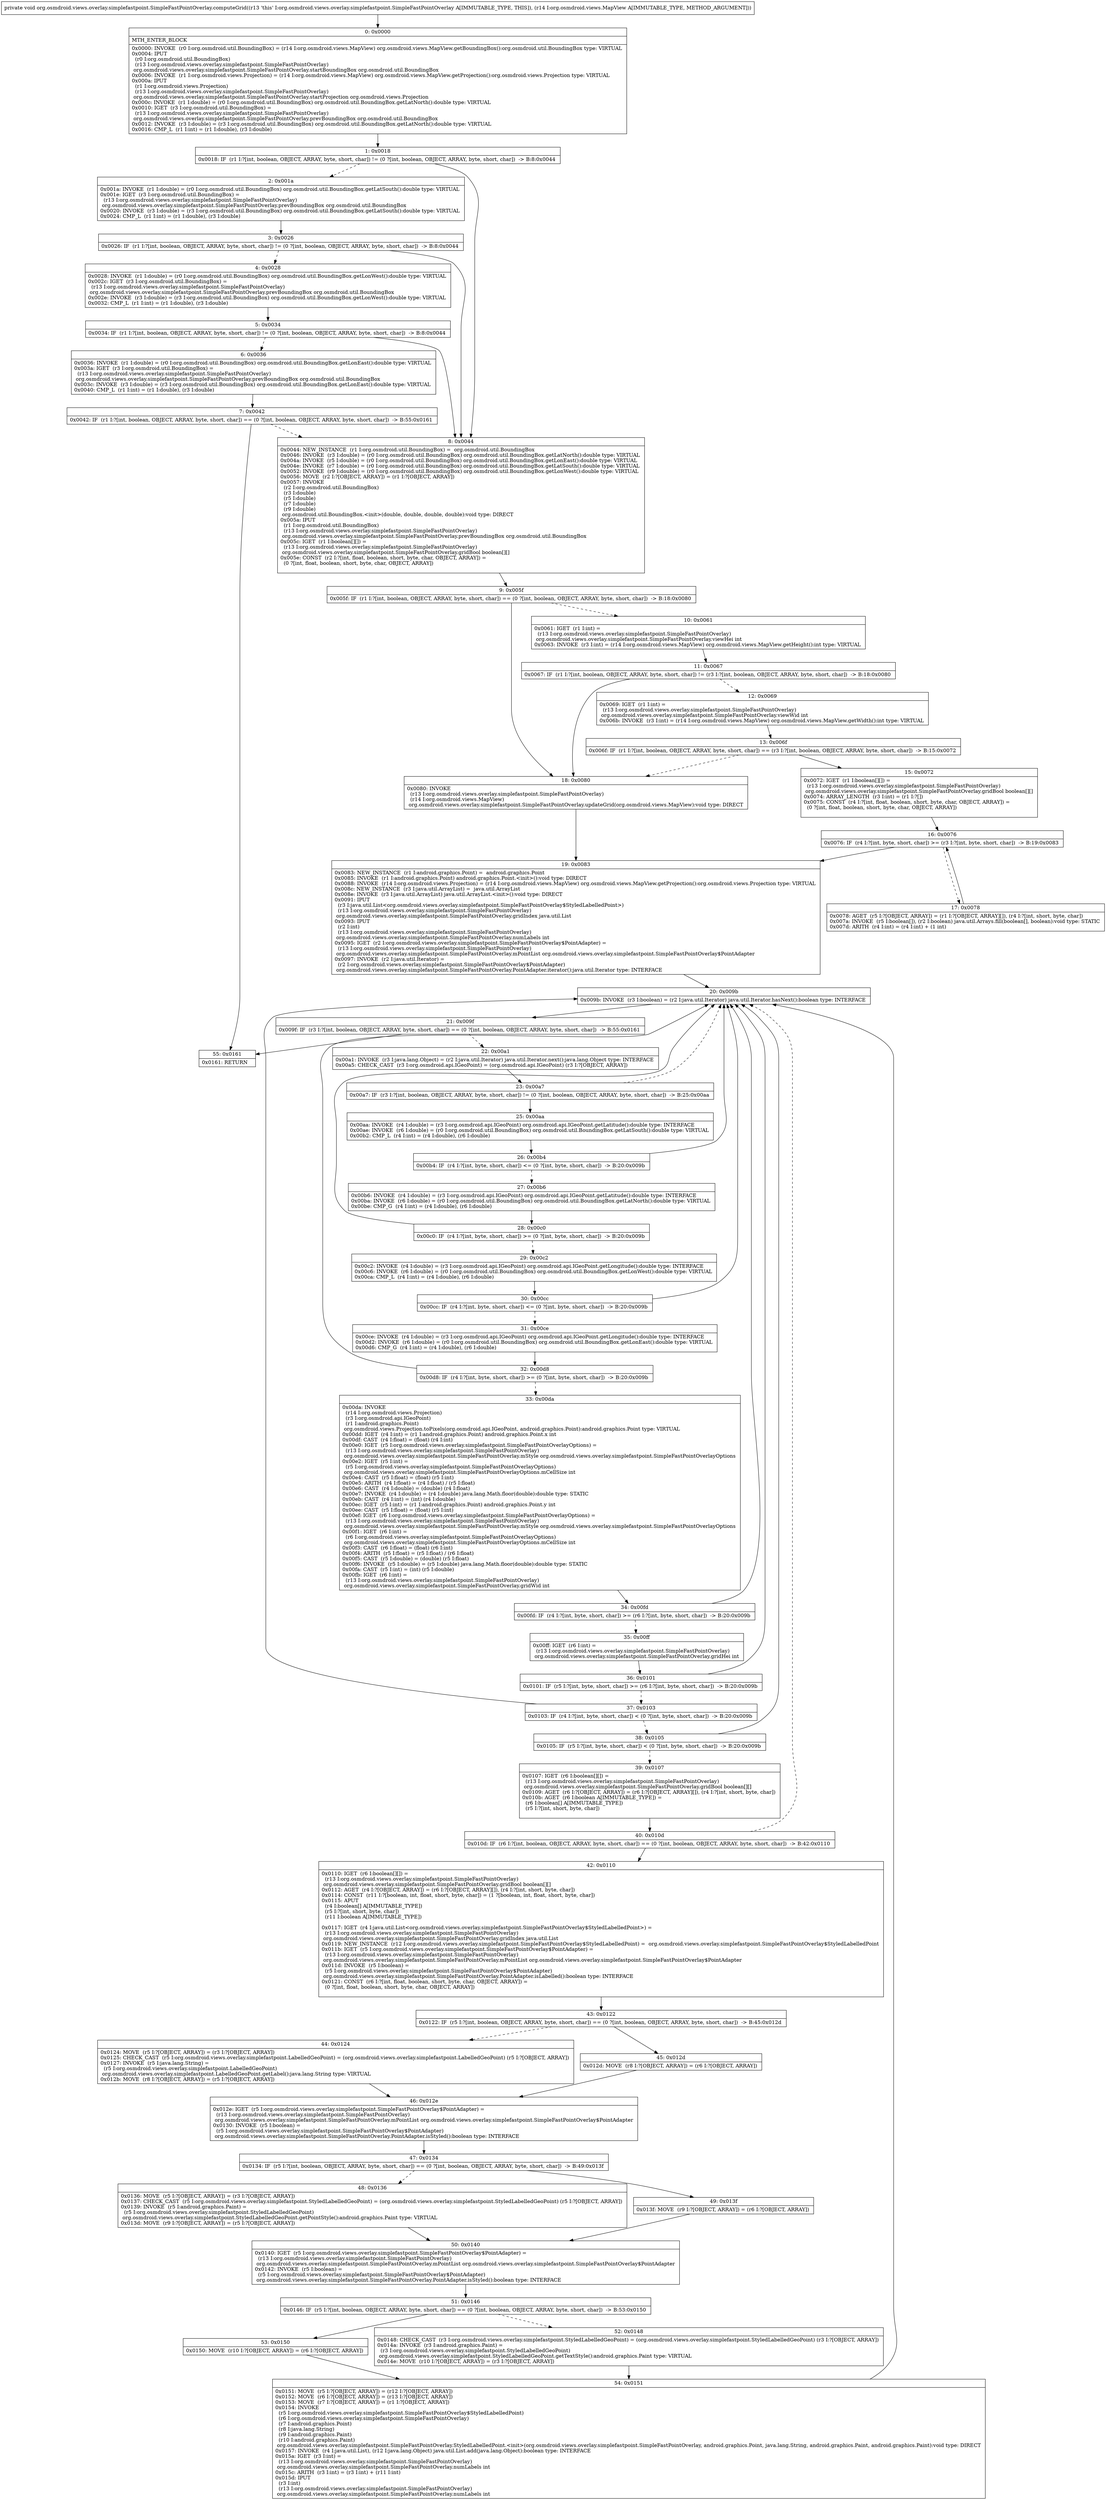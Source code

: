 digraph "CFG fororg.osmdroid.views.overlay.simplefastpoint.SimpleFastPointOverlay.computeGrid(Lorg\/osmdroid\/views\/MapView;)V" {
Node_0 [shape=record,label="{0\:\ 0x0000|MTH_ENTER_BLOCK\l|0x0000: INVOKE  (r0 I:org.osmdroid.util.BoundingBox) = (r14 I:org.osmdroid.views.MapView) org.osmdroid.views.MapView.getBoundingBox():org.osmdroid.util.BoundingBox type: VIRTUAL \l0x0004: IPUT  \l  (r0 I:org.osmdroid.util.BoundingBox)\l  (r13 I:org.osmdroid.views.overlay.simplefastpoint.SimpleFastPointOverlay)\l org.osmdroid.views.overlay.simplefastpoint.SimpleFastPointOverlay.startBoundingBox org.osmdroid.util.BoundingBox \l0x0006: INVOKE  (r1 I:org.osmdroid.views.Projection) = (r14 I:org.osmdroid.views.MapView) org.osmdroid.views.MapView.getProjection():org.osmdroid.views.Projection type: VIRTUAL \l0x000a: IPUT  \l  (r1 I:org.osmdroid.views.Projection)\l  (r13 I:org.osmdroid.views.overlay.simplefastpoint.SimpleFastPointOverlay)\l org.osmdroid.views.overlay.simplefastpoint.SimpleFastPointOverlay.startProjection org.osmdroid.views.Projection \l0x000c: INVOKE  (r1 I:double) = (r0 I:org.osmdroid.util.BoundingBox) org.osmdroid.util.BoundingBox.getLatNorth():double type: VIRTUAL \l0x0010: IGET  (r3 I:org.osmdroid.util.BoundingBox) = \l  (r13 I:org.osmdroid.views.overlay.simplefastpoint.SimpleFastPointOverlay)\l org.osmdroid.views.overlay.simplefastpoint.SimpleFastPointOverlay.prevBoundingBox org.osmdroid.util.BoundingBox \l0x0012: INVOKE  (r3 I:double) = (r3 I:org.osmdroid.util.BoundingBox) org.osmdroid.util.BoundingBox.getLatNorth():double type: VIRTUAL \l0x0016: CMP_L  (r1 I:int) = (r1 I:double), (r3 I:double) \l}"];
Node_1 [shape=record,label="{1\:\ 0x0018|0x0018: IF  (r1 I:?[int, boolean, OBJECT, ARRAY, byte, short, char]) != (0 ?[int, boolean, OBJECT, ARRAY, byte, short, char])  \-\> B:8:0x0044 \l}"];
Node_2 [shape=record,label="{2\:\ 0x001a|0x001a: INVOKE  (r1 I:double) = (r0 I:org.osmdroid.util.BoundingBox) org.osmdroid.util.BoundingBox.getLatSouth():double type: VIRTUAL \l0x001e: IGET  (r3 I:org.osmdroid.util.BoundingBox) = \l  (r13 I:org.osmdroid.views.overlay.simplefastpoint.SimpleFastPointOverlay)\l org.osmdroid.views.overlay.simplefastpoint.SimpleFastPointOverlay.prevBoundingBox org.osmdroid.util.BoundingBox \l0x0020: INVOKE  (r3 I:double) = (r3 I:org.osmdroid.util.BoundingBox) org.osmdroid.util.BoundingBox.getLatSouth():double type: VIRTUAL \l0x0024: CMP_L  (r1 I:int) = (r1 I:double), (r3 I:double) \l}"];
Node_3 [shape=record,label="{3\:\ 0x0026|0x0026: IF  (r1 I:?[int, boolean, OBJECT, ARRAY, byte, short, char]) != (0 ?[int, boolean, OBJECT, ARRAY, byte, short, char])  \-\> B:8:0x0044 \l}"];
Node_4 [shape=record,label="{4\:\ 0x0028|0x0028: INVOKE  (r1 I:double) = (r0 I:org.osmdroid.util.BoundingBox) org.osmdroid.util.BoundingBox.getLonWest():double type: VIRTUAL \l0x002c: IGET  (r3 I:org.osmdroid.util.BoundingBox) = \l  (r13 I:org.osmdroid.views.overlay.simplefastpoint.SimpleFastPointOverlay)\l org.osmdroid.views.overlay.simplefastpoint.SimpleFastPointOverlay.prevBoundingBox org.osmdroid.util.BoundingBox \l0x002e: INVOKE  (r3 I:double) = (r3 I:org.osmdroid.util.BoundingBox) org.osmdroid.util.BoundingBox.getLonWest():double type: VIRTUAL \l0x0032: CMP_L  (r1 I:int) = (r1 I:double), (r3 I:double) \l}"];
Node_5 [shape=record,label="{5\:\ 0x0034|0x0034: IF  (r1 I:?[int, boolean, OBJECT, ARRAY, byte, short, char]) != (0 ?[int, boolean, OBJECT, ARRAY, byte, short, char])  \-\> B:8:0x0044 \l}"];
Node_6 [shape=record,label="{6\:\ 0x0036|0x0036: INVOKE  (r1 I:double) = (r0 I:org.osmdroid.util.BoundingBox) org.osmdroid.util.BoundingBox.getLonEast():double type: VIRTUAL \l0x003a: IGET  (r3 I:org.osmdroid.util.BoundingBox) = \l  (r13 I:org.osmdroid.views.overlay.simplefastpoint.SimpleFastPointOverlay)\l org.osmdroid.views.overlay.simplefastpoint.SimpleFastPointOverlay.prevBoundingBox org.osmdroid.util.BoundingBox \l0x003c: INVOKE  (r3 I:double) = (r3 I:org.osmdroid.util.BoundingBox) org.osmdroid.util.BoundingBox.getLonEast():double type: VIRTUAL \l0x0040: CMP_L  (r1 I:int) = (r1 I:double), (r3 I:double) \l}"];
Node_7 [shape=record,label="{7\:\ 0x0042|0x0042: IF  (r1 I:?[int, boolean, OBJECT, ARRAY, byte, short, char]) == (0 ?[int, boolean, OBJECT, ARRAY, byte, short, char])  \-\> B:55:0x0161 \l}"];
Node_8 [shape=record,label="{8\:\ 0x0044|0x0044: NEW_INSTANCE  (r1 I:org.osmdroid.util.BoundingBox) =  org.osmdroid.util.BoundingBox \l0x0046: INVOKE  (r3 I:double) = (r0 I:org.osmdroid.util.BoundingBox) org.osmdroid.util.BoundingBox.getLatNorth():double type: VIRTUAL \l0x004a: INVOKE  (r5 I:double) = (r0 I:org.osmdroid.util.BoundingBox) org.osmdroid.util.BoundingBox.getLonEast():double type: VIRTUAL \l0x004e: INVOKE  (r7 I:double) = (r0 I:org.osmdroid.util.BoundingBox) org.osmdroid.util.BoundingBox.getLatSouth():double type: VIRTUAL \l0x0052: INVOKE  (r9 I:double) = (r0 I:org.osmdroid.util.BoundingBox) org.osmdroid.util.BoundingBox.getLonWest():double type: VIRTUAL \l0x0056: MOVE  (r2 I:?[OBJECT, ARRAY]) = (r1 I:?[OBJECT, ARRAY]) \l0x0057: INVOKE  \l  (r2 I:org.osmdroid.util.BoundingBox)\l  (r3 I:double)\l  (r5 I:double)\l  (r7 I:double)\l  (r9 I:double)\l org.osmdroid.util.BoundingBox.\<init\>(double, double, double, double):void type: DIRECT \l0x005a: IPUT  \l  (r1 I:org.osmdroid.util.BoundingBox)\l  (r13 I:org.osmdroid.views.overlay.simplefastpoint.SimpleFastPointOverlay)\l org.osmdroid.views.overlay.simplefastpoint.SimpleFastPointOverlay.prevBoundingBox org.osmdroid.util.BoundingBox \l0x005c: IGET  (r1 I:boolean[][]) = \l  (r13 I:org.osmdroid.views.overlay.simplefastpoint.SimpleFastPointOverlay)\l org.osmdroid.views.overlay.simplefastpoint.SimpleFastPointOverlay.gridBool boolean[][] \l0x005e: CONST  (r2 I:?[int, float, boolean, short, byte, char, OBJECT, ARRAY]) = \l  (0 ?[int, float, boolean, short, byte, char, OBJECT, ARRAY])\l \l}"];
Node_9 [shape=record,label="{9\:\ 0x005f|0x005f: IF  (r1 I:?[int, boolean, OBJECT, ARRAY, byte, short, char]) == (0 ?[int, boolean, OBJECT, ARRAY, byte, short, char])  \-\> B:18:0x0080 \l}"];
Node_10 [shape=record,label="{10\:\ 0x0061|0x0061: IGET  (r1 I:int) = \l  (r13 I:org.osmdroid.views.overlay.simplefastpoint.SimpleFastPointOverlay)\l org.osmdroid.views.overlay.simplefastpoint.SimpleFastPointOverlay.viewHei int \l0x0063: INVOKE  (r3 I:int) = (r14 I:org.osmdroid.views.MapView) org.osmdroid.views.MapView.getHeight():int type: VIRTUAL \l}"];
Node_11 [shape=record,label="{11\:\ 0x0067|0x0067: IF  (r1 I:?[int, boolean, OBJECT, ARRAY, byte, short, char]) != (r3 I:?[int, boolean, OBJECT, ARRAY, byte, short, char])  \-\> B:18:0x0080 \l}"];
Node_12 [shape=record,label="{12\:\ 0x0069|0x0069: IGET  (r1 I:int) = \l  (r13 I:org.osmdroid.views.overlay.simplefastpoint.SimpleFastPointOverlay)\l org.osmdroid.views.overlay.simplefastpoint.SimpleFastPointOverlay.viewWid int \l0x006b: INVOKE  (r3 I:int) = (r14 I:org.osmdroid.views.MapView) org.osmdroid.views.MapView.getWidth():int type: VIRTUAL \l}"];
Node_13 [shape=record,label="{13\:\ 0x006f|0x006f: IF  (r1 I:?[int, boolean, OBJECT, ARRAY, byte, short, char]) == (r3 I:?[int, boolean, OBJECT, ARRAY, byte, short, char])  \-\> B:15:0x0072 \l}"];
Node_15 [shape=record,label="{15\:\ 0x0072|0x0072: IGET  (r1 I:boolean[][]) = \l  (r13 I:org.osmdroid.views.overlay.simplefastpoint.SimpleFastPointOverlay)\l org.osmdroid.views.overlay.simplefastpoint.SimpleFastPointOverlay.gridBool boolean[][] \l0x0074: ARRAY_LENGTH  (r3 I:int) = (r1 I:?[]) \l0x0075: CONST  (r4 I:?[int, float, boolean, short, byte, char, OBJECT, ARRAY]) = \l  (0 ?[int, float, boolean, short, byte, char, OBJECT, ARRAY])\l \l}"];
Node_16 [shape=record,label="{16\:\ 0x0076|0x0076: IF  (r4 I:?[int, byte, short, char]) \>= (r3 I:?[int, byte, short, char])  \-\> B:19:0x0083 \l}"];
Node_17 [shape=record,label="{17\:\ 0x0078|0x0078: AGET  (r5 I:?[OBJECT, ARRAY]) = (r1 I:?[OBJECT, ARRAY][]), (r4 I:?[int, short, byte, char]) \l0x007a: INVOKE  (r5 I:boolean[]), (r2 I:boolean) java.util.Arrays.fill(boolean[], boolean):void type: STATIC \l0x007d: ARITH  (r4 I:int) = (r4 I:int) + (1 int) \l}"];
Node_18 [shape=record,label="{18\:\ 0x0080|0x0080: INVOKE  \l  (r13 I:org.osmdroid.views.overlay.simplefastpoint.SimpleFastPointOverlay)\l  (r14 I:org.osmdroid.views.MapView)\l org.osmdroid.views.overlay.simplefastpoint.SimpleFastPointOverlay.updateGrid(org.osmdroid.views.MapView):void type: DIRECT \l}"];
Node_19 [shape=record,label="{19\:\ 0x0083|0x0083: NEW_INSTANCE  (r1 I:android.graphics.Point) =  android.graphics.Point \l0x0085: INVOKE  (r1 I:android.graphics.Point) android.graphics.Point.\<init\>():void type: DIRECT \l0x0088: INVOKE  (r14 I:org.osmdroid.views.Projection) = (r14 I:org.osmdroid.views.MapView) org.osmdroid.views.MapView.getProjection():org.osmdroid.views.Projection type: VIRTUAL \l0x008c: NEW_INSTANCE  (r3 I:java.util.ArrayList) =  java.util.ArrayList \l0x008e: INVOKE  (r3 I:java.util.ArrayList) java.util.ArrayList.\<init\>():void type: DIRECT \l0x0091: IPUT  \l  (r3 I:java.util.List\<org.osmdroid.views.overlay.simplefastpoint.SimpleFastPointOverlay$StyledLabelledPoint\>)\l  (r13 I:org.osmdroid.views.overlay.simplefastpoint.SimpleFastPointOverlay)\l org.osmdroid.views.overlay.simplefastpoint.SimpleFastPointOverlay.gridIndex java.util.List \l0x0093: IPUT  \l  (r2 I:int)\l  (r13 I:org.osmdroid.views.overlay.simplefastpoint.SimpleFastPointOverlay)\l org.osmdroid.views.overlay.simplefastpoint.SimpleFastPointOverlay.numLabels int \l0x0095: IGET  (r2 I:org.osmdroid.views.overlay.simplefastpoint.SimpleFastPointOverlay$PointAdapter) = \l  (r13 I:org.osmdroid.views.overlay.simplefastpoint.SimpleFastPointOverlay)\l org.osmdroid.views.overlay.simplefastpoint.SimpleFastPointOverlay.mPointList org.osmdroid.views.overlay.simplefastpoint.SimpleFastPointOverlay$PointAdapter \l0x0097: INVOKE  (r2 I:java.util.Iterator) = \l  (r2 I:org.osmdroid.views.overlay.simplefastpoint.SimpleFastPointOverlay$PointAdapter)\l org.osmdroid.views.overlay.simplefastpoint.SimpleFastPointOverlay.PointAdapter.iterator():java.util.Iterator type: INTERFACE \l}"];
Node_20 [shape=record,label="{20\:\ 0x009b|0x009b: INVOKE  (r3 I:boolean) = (r2 I:java.util.Iterator) java.util.Iterator.hasNext():boolean type: INTERFACE \l}"];
Node_21 [shape=record,label="{21\:\ 0x009f|0x009f: IF  (r3 I:?[int, boolean, OBJECT, ARRAY, byte, short, char]) == (0 ?[int, boolean, OBJECT, ARRAY, byte, short, char])  \-\> B:55:0x0161 \l}"];
Node_22 [shape=record,label="{22\:\ 0x00a1|0x00a1: INVOKE  (r3 I:java.lang.Object) = (r2 I:java.util.Iterator) java.util.Iterator.next():java.lang.Object type: INTERFACE \l0x00a5: CHECK_CAST  (r3 I:org.osmdroid.api.IGeoPoint) = (org.osmdroid.api.IGeoPoint) (r3 I:?[OBJECT, ARRAY]) \l}"];
Node_23 [shape=record,label="{23\:\ 0x00a7|0x00a7: IF  (r3 I:?[int, boolean, OBJECT, ARRAY, byte, short, char]) != (0 ?[int, boolean, OBJECT, ARRAY, byte, short, char])  \-\> B:25:0x00aa \l}"];
Node_25 [shape=record,label="{25\:\ 0x00aa|0x00aa: INVOKE  (r4 I:double) = (r3 I:org.osmdroid.api.IGeoPoint) org.osmdroid.api.IGeoPoint.getLatitude():double type: INTERFACE \l0x00ae: INVOKE  (r6 I:double) = (r0 I:org.osmdroid.util.BoundingBox) org.osmdroid.util.BoundingBox.getLatSouth():double type: VIRTUAL \l0x00b2: CMP_L  (r4 I:int) = (r4 I:double), (r6 I:double) \l}"];
Node_26 [shape=record,label="{26\:\ 0x00b4|0x00b4: IF  (r4 I:?[int, byte, short, char]) \<= (0 ?[int, byte, short, char])  \-\> B:20:0x009b \l}"];
Node_27 [shape=record,label="{27\:\ 0x00b6|0x00b6: INVOKE  (r4 I:double) = (r3 I:org.osmdroid.api.IGeoPoint) org.osmdroid.api.IGeoPoint.getLatitude():double type: INTERFACE \l0x00ba: INVOKE  (r6 I:double) = (r0 I:org.osmdroid.util.BoundingBox) org.osmdroid.util.BoundingBox.getLatNorth():double type: VIRTUAL \l0x00be: CMP_G  (r4 I:int) = (r4 I:double), (r6 I:double) \l}"];
Node_28 [shape=record,label="{28\:\ 0x00c0|0x00c0: IF  (r4 I:?[int, byte, short, char]) \>= (0 ?[int, byte, short, char])  \-\> B:20:0x009b \l}"];
Node_29 [shape=record,label="{29\:\ 0x00c2|0x00c2: INVOKE  (r4 I:double) = (r3 I:org.osmdroid.api.IGeoPoint) org.osmdroid.api.IGeoPoint.getLongitude():double type: INTERFACE \l0x00c6: INVOKE  (r6 I:double) = (r0 I:org.osmdroid.util.BoundingBox) org.osmdroid.util.BoundingBox.getLonWest():double type: VIRTUAL \l0x00ca: CMP_L  (r4 I:int) = (r4 I:double), (r6 I:double) \l}"];
Node_30 [shape=record,label="{30\:\ 0x00cc|0x00cc: IF  (r4 I:?[int, byte, short, char]) \<= (0 ?[int, byte, short, char])  \-\> B:20:0x009b \l}"];
Node_31 [shape=record,label="{31\:\ 0x00ce|0x00ce: INVOKE  (r4 I:double) = (r3 I:org.osmdroid.api.IGeoPoint) org.osmdroid.api.IGeoPoint.getLongitude():double type: INTERFACE \l0x00d2: INVOKE  (r6 I:double) = (r0 I:org.osmdroid.util.BoundingBox) org.osmdroid.util.BoundingBox.getLonEast():double type: VIRTUAL \l0x00d6: CMP_G  (r4 I:int) = (r4 I:double), (r6 I:double) \l}"];
Node_32 [shape=record,label="{32\:\ 0x00d8|0x00d8: IF  (r4 I:?[int, byte, short, char]) \>= (0 ?[int, byte, short, char])  \-\> B:20:0x009b \l}"];
Node_33 [shape=record,label="{33\:\ 0x00da|0x00da: INVOKE  \l  (r14 I:org.osmdroid.views.Projection)\l  (r3 I:org.osmdroid.api.IGeoPoint)\l  (r1 I:android.graphics.Point)\l org.osmdroid.views.Projection.toPixels(org.osmdroid.api.IGeoPoint, android.graphics.Point):android.graphics.Point type: VIRTUAL \l0x00dd: IGET  (r4 I:int) = (r1 I:android.graphics.Point) android.graphics.Point.x int \l0x00df: CAST  (r4 I:float) = (float) (r4 I:int) \l0x00e0: IGET  (r5 I:org.osmdroid.views.overlay.simplefastpoint.SimpleFastPointOverlayOptions) = \l  (r13 I:org.osmdroid.views.overlay.simplefastpoint.SimpleFastPointOverlay)\l org.osmdroid.views.overlay.simplefastpoint.SimpleFastPointOverlay.mStyle org.osmdroid.views.overlay.simplefastpoint.SimpleFastPointOverlayOptions \l0x00e2: IGET  (r5 I:int) = \l  (r5 I:org.osmdroid.views.overlay.simplefastpoint.SimpleFastPointOverlayOptions)\l org.osmdroid.views.overlay.simplefastpoint.SimpleFastPointOverlayOptions.mCellSize int \l0x00e4: CAST  (r5 I:float) = (float) (r5 I:int) \l0x00e5: ARITH  (r4 I:float) = (r4 I:float) \/ (r5 I:float) \l0x00e6: CAST  (r4 I:double) = (double) (r4 I:float) \l0x00e7: INVOKE  (r4 I:double) = (r4 I:double) java.lang.Math.floor(double):double type: STATIC \l0x00eb: CAST  (r4 I:int) = (int) (r4 I:double) \l0x00ec: IGET  (r5 I:int) = (r1 I:android.graphics.Point) android.graphics.Point.y int \l0x00ee: CAST  (r5 I:float) = (float) (r5 I:int) \l0x00ef: IGET  (r6 I:org.osmdroid.views.overlay.simplefastpoint.SimpleFastPointOverlayOptions) = \l  (r13 I:org.osmdroid.views.overlay.simplefastpoint.SimpleFastPointOverlay)\l org.osmdroid.views.overlay.simplefastpoint.SimpleFastPointOverlay.mStyle org.osmdroid.views.overlay.simplefastpoint.SimpleFastPointOverlayOptions \l0x00f1: IGET  (r6 I:int) = \l  (r6 I:org.osmdroid.views.overlay.simplefastpoint.SimpleFastPointOverlayOptions)\l org.osmdroid.views.overlay.simplefastpoint.SimpleFastPointOverlayOptions.mCellSize int \l0x00f3: CAST  (r6 I:float) = (float) (r6 I:int) \l0x00f4: ARITH  (r5 I:float) = (r5 I:float) \/ (r6 I:float) \l0x00f5: CAST  (r5 I:double) = (double) (r5 I:float) \l0x00f6: INVOKE  (r5 I:double) = (r5 I:double) java.lang.Math.floor(double):double type: STATIC \l0x00fa: CAST  (r5 I:int) = (int) (r5 I:double) \l0x00fb: IGET  (r6 I:int) = \l  (r13 I:org.osmdroid.views.overlay.simplefastpoint.SimpleFastPointOverlay)\l org.osmdroid.views.overlay.simplefastpoint.SimpleFastPointOverlay.gridWid int \l}"];
Node_34 [shape=record,label="{34\:\ 0x00fd|0x00fd: IF  (r4 I:?[int, byte, short, char]) \>= (r6 I:?[int, byte, short, char])  \-\> B:20:0x009b \l}"];
Node_35 [shape=record,label="{35\:\ 0x00ff|0x00ff: IGET  (r6 I:int) = \l  (r13 I:org.osmdroid.views.overlay.simplefastpoint.SimpleFastPointOverlay)\l org.osmdroid.views.overlay.simplefastpoint.SimpleFastPointOverlay.gridHei int \l}"];
Node_36 [shape=record,label="{36\:\ 0x0101|0x0101: IF  (r5 I:?[int, byte, short, char]) \>= (r6 I:?[int, byte, short, char])  \-\> B:20:0x009b \l}"];
Node_37 [shape=record,label="{37\:\ 0x0103|0x0103: IF  (r4 I:?[int, byte, short, char]) \< (0 ?[int, byte, short, char])  \-\> B:20:0x009b \l}"];
Node_38 [shape=record,label="{38\:\ 0x0105|0x0105: IF  (r5 I:?[int, byte, short, char]) \< (0 ?[int, byte, short, char])  \-\> B:20:0x009b \l}"];
Node_39 [shape=record,label="{39\:\ 0x0107|0x0107: IGET  (r6 I:boolean[][]) = \l  (r13 I:org.osmdroid.views.overlay.simplefastpoint.SimpleFastPointOverlay)\l org.osmdroid.views.overlay.simplefastpoint.SimpleFastPointOverlay.gridBool boolean[][] \l0x0109: AGET  (r6 I:?[OBJECT, ARRAY]) = (r6 I:?[OBJECT, ARRAY][]), (r4 I:?[int, short, byte, char]) \l0x010b: AGET  (r6 I:boolean A[IMMUTABLE_TYPE]) = \l  (r6 I:boolean[] A[IMMUTABLE_TYPE])\l  (r5 I:?[int, short, byte, char])\l \l}"];
Node_40 [shape=record,label="{40\:\ 0x010d|0x010d: IF  (r6 I:?[int, boolean, OBJECT, ARRAY, byte, short, char]) == (0 ?[int, boolean, OBJECT, ARRAY, byte, short, char])  \-\> B:42:0x0110 \l}"];
Node_42 [shape=record,label="{42\:\ 0x0110|0x0110: IGET  (r6 I:boolean[][]) = \l  (r13 I:org.osmdroid.views.overlay.simplefastpoint.SimpleFastPointOverlay)\l org.osmdroid.views.overlay.simplefastpoint.SimpleFastPointOverlay.gridBool boolean[][] \l0x0112: AGET  (r4 I:?[OBJECT, ARRAY]) = (r6 I:?[OBJECT, ARRAY][]), (r4 I:?[int, short, byte, char]) \l0x0114: CONST  (r11 I:?[boolean, int, float, short, byte, char]) = (1 ?[boolean, int, float, short, byte, char]) \l0x0115: APUT  \l  (r4 I:boolean[] A[IMMUTABLE_TYPE])\l  (r5 I:?[int, short, byte, char])\l  (r11 I:boolean A[IMMUTABLE_TYPE])\l \l0x0117: IGET  (r4 I:java.util.List\<org.osmdroid.views.overlay.simplefastpoint.SimpleFastPointOverlay$StyledLabelledPoint\>) = \l  (r13 I:org.osmdroid.views.overlay.simplefastpoint.SimpleFastPointOverlay)\l org.osmdroid.views.overlay.simplefastpoint.SimpleFastPointOverlay.gridIndex java.util.List \l0x0119: NEW_INSTANCE  (r12 I:org.osmdroid.views.overlay.simplefastpoint.SimpleFastPointOverlay$StyledLabelledPoint) =  org.osmdroid.views.overlay.simplefastpoint.SimpleFastPointOverlay$StyledLabelledPoint \l0x011b: IGET  (r5 I:org.osmdroid.views.overlay.simplefastpoint.SimpleFastPointOverlay$PointAdapter) = \l  (r13 I:org.osmdroid.views.overlay.simplefastpoint.SimpleFastPointOverlay)\l org.osmdroid.views.overlay.simplefastpoint.SimpleFastPointOverlay.mPointList org.osmdroid.views.overlay.simplefastpoint.SimpleFastPointOverlay$PointAdapter \l0x011d: INVOKE  (r5 I:boolean) = \l  (r5 I:org.osmdroid.views.overlay.simplefastpoint.SimpleFastPointOverlay$PointAdapter)\l org.osmdroid.views.overlay.simplefastpoint.SimpleFastPointOverlay.PointAdapter.isLabelled():boolean type: INTERFACE \l0x0121: CONST  (r6 I:?[int, float, boolean, short, byte, char, OBJECT, ARRAY]) = \l  (0 ?[int, float, boolean, short, byte, char, OBJECT, ARRAY])\l \l}"];
Node_43 [shape=record,label="{43\:\ 0x0122|0x0122: IF  (r5 I:?[int, boolean, OBJECT, ARRAY, byte, short, char]) == (0 ?[int, boolean, OBJECT, ARRAY, byte, short, char])  \-\> B:45:0x012d \l}"];
Node_44 [shape=record,label="{44\:\ 0x0124|0x0124: MOVE  (r5 I:?[OBJECT, ARRAY]) = (r3 I:?[OBJECT, ARRAY]) \l0x0125: CHECK_CAST  (r5 I:org.osmdroid.views.overlay.simplefastpoint.LabelledGeoPoint) = (org.osmdroid.views.overlay.simplefastpoint.LabelledGeoPoint) (r5 I:?[OBJECT, ARRAY]) \l0x0127: INVOKE  (r5 I:java.lang.String) = \l  (r5 I:org.osmdroid.views.overlay.simplefastpoint.LabelledGeoPoint)\l org.osmdroid.views.overlay.simplefastpoint.LabelledGeoPoint.getLabel():java.lang.String type: VIRTUAL \l0x012b: MOVE  (r8 I:?[OBJECT, ARRAY]) = (r5 I:?[OBJECT, ARRAY]) \l}"];
Node_45 [shape=record,label="{45\:\ 0x012d|0x012d: MOVE  (r8 I:?[OBJECT, ARRAY]) = (r6 I:?[OBJECT, ARRAY]) \l}"];
Node_46 [shape=record,label="{46\:\ 0x012e|0x012e: IGET  (r5 I:org.osmdroid.views.overlay.simplefastpoint.SimpleFastPointOverlay$PointAdapter) = \l  (r13 I:org.osmdroid.views.overlay.simplefastpoint.SimpleFastPointOverlay)\l org.osmdroid.views.overlay.simplefastpoint.SimpleFastPointOverlay.mPointList org.osmdroid.views.overlay.simplefastpoint.SimpleFastPointOverlay$PointAdapter \l0x0130: INVOKE  (r5 I:boolean) = \l  (r5 I:org.osmdroid.views.overlay.simplefastpoint.SimpleFastPointOverlay$PointAdapter)\l org.osmdroid.views.overlay.simplefastpoint.SimpleFastPointOverlay.PointAdapter.isStyled():boolean type: INTERFACE \l}"];
Node_47 [shape=record,label="{47\:\ 0x0134|0x0134: IF  (r5 I:?[int, boolean, OBJECT, ARRAY, byte, short, char]) == (0 ?[int, boolean, OBJECT, ARRAY, byte, short, char])  \-\> B:49:0x013f \l}"];
Node_48 [shape=record,label="{48\:\ 0x0136|0x0136: MOVE  (r5 I:?[OBJECT, ARRAY]) = (r3 I:?[OBJECT, ARRAY]) \l0x0137: CHECK_CAST  (r5 I:org.osmdroid.views.overlay.simplefastpoint.StyledLabelledGeoPoint) = (org.osmdroid.views.overlay.simplefastpoint.StyledLabelledGeoPoint) (r5 I:?[OBJECT, ARRAY]) \l0x0139: INVOKE  (r5 I:android.graphics.Paint) = \l  (r5 I:org.osmdroid.views.overlay.simplefastpoint.StyledLabelledGeoPoint)\l org.osmdroid.views.overlay.simplefastpoint.StyledLabelledGeoPoint.getPointStyle():android.graphics.Paint type: VIRTUAL \l0x013d: MOVE  (r9 I:?[OBJECT, ARRAY]) = (r5 I:?[OBJECT, ARRAY]) \l}"];
Node_49 [shape=record,label="{49\:\ 0x013f|0x013f: MOVE  (r9 I:?[OBJECT, ARRAY]) = (r6 I:?[OBJECT, ARRAY]) \l}"];
Node_50 [shape=record,label="{50\:\ 0x0140|0x0140: IGET  (r5 I:org.osmdroid.views.overlay.simplefastpoint.SimpleFastPointOverlay$PointAdapter) = \l  (r13 I:org.osmdroid.views.overlay.simplefastpoint.SimpleFastPointOverlay)\l org.osmdroid.views.overlay.simplefastpoint.SimpleFastPointOverlay.mPointList org.osmdroid.views.overlay.simplefastpoint.SimpleFastPointOverlay$PointAdapter \l0x0142: INVOKE  (r5 I:boolean) = \l  (r5 I:org.osmdroid.views.overlay.simplefastpoint.SimpleFastPointOverlay$PointAdapter)\l org.osmdroid.views.overlay.simplefastpoint.SimpleFastPointOverlay.PointAdapter.isStyled():boolean type: INTERFACE \l}"];
Node_51 [shape=record,label="{51\:\ 0x0146|0x0146: IF  (r5 I:?[int, boolean, OBJECT, ARRAY, byte, short, char]) == (0 ?[int, boolean, OBJECT, ARRAY, byte, short, char])  \-\> B:53:0x0150 \l}"];
Node_52 [shape=record,label="{52\:\ 0x0148|0x0148: CHECK_CAST  (r3 I:org.osmdroid.views.overlay.simplefastpoint.StyledLabelledGeoPoint) = (org.osmdroid.views.overlay.simplefastpoint.StyledLabelledGeoPoint) (r3 I:?[OBJECT, ARRAY]) \l0x014a: INVOKE  (r3 I:android.graphics.Paint) = \l  (r3 I:org.osmdroid.views.overlay.simplefastpoint.StyledLabelledGeoPoint)\l org.osmdroid.views.overlay.simplefastpoint.StyledLabelledGeoPoint.getTextStyle():android.graphics.Paint type: VIRTUAL \l0x014e: MOVE  (r10 I:?[OBJECT, ARRAY]) = (r3 I:?[OBJECT, ARRAY]) \l}"];
Node_53 [shape=record,label="{53\:\ 0x0150|0x0150: MOVE  (r10 I:?[OBJECT, ARRAY]) = (r6 I:?[OBJECT, ARRAY]) \l}"];
Node_54 [shape=record,label="{54\:\ 0x0151|0x0151: MOVE  (r5 I:?[OBJECT, ARRAY]) = (r12 I:?[OBJECT, ARRAY]) \l0x0152: MOVE  (r6 I:?[OBJECT, ARRAY]) = (r13 I:?[OBJECT, ARRAY]) \l0x0153: MOVE  (r7 I:?[OBJECT, ARRAY]) = (r1 I:?[OBJECT, ARRAY]) \l0x0154: INVOKE  \l  (r5 I:org.osmdroid.views.overlay.simplefastpoint.SimpleFastPointOverlay$StyledLabelledPoint)\l  (r6 I:org.osmdroid.views.overlay.simplefastpoint.SimpleFastPointOverlay)\l  (r7 I:android.graphics.Point)\l  (r8 I:java.lang.String)\l  (r9 I:android.graphics.Paint)\l  (r10 I:android.graphics.Paint)\l org.osmdroid.views.overlay.simplefastpoint.SimpleFastPointOverlay.StyledLabelledPoint.\<init\>(org.osmdroid.views.overlay.simplefastpoint.SimpleFastPointOverlay, android.graphics.Point, java.lang.String, android.graphics.Paint, android.graphics.Paint):void type: DIRECT \l0x0157: INVOKE  (r4 I:java.util.List), (r12 I:java.lang.Object) java.util.List.add(java.lang.Object):boolean type: INTERFACE \l0x015a: IGET  (r3 I:int) = \l  (r13 I:org.osmdroid.views.overlay.simplefastpoint.SimpleFastPointOverlay)\l org.osmdroid.views.overlay.simplefastpoint.SimpleFastPointOverlay.numLabels int \l0x015c: ARITH  (r3 I:int) = (r3 I:int) + (r11 I:int) \l0x015d: IPUT  \l  (r3 I:int)\l  (r13 I:org.osmdroid.views.overlay.simplefastpoint.SimpleFastPointOverlay)\l org.osmdroid.views.overlay.simplefastpoint.SimpleFastPointOverlay.numLabels int \l}"];
Node_55 [shape=record,label="{55\:\ 0x0161|0x0161: RETURN   \l}"];
MethodNode[shape=record,label="{private void org.osmdroid.views.overlay.simplefastpoint.SimpleFastPointOverlay.computeGrid((r13 'this' I:org.osmdroid.views.overlay.simplefastpoint.SimpleFastPointOverlay A[IMMUTABLE_TYPE, THIS]), (r14 I:org.osmdroid.views.MapView A[IMMUTABLE_TYPE, METHOD_ARGUMENT])) }"];
MethodNode -> Node_0;
Node_0 -> Node_1;
Node_1 -> Node_2[style=dashed];
Node_1 -> Node_8;
Node_2 -> Node_3;
Node_3 -> Node_4[style=dashed];
Node_3 -> Node_8;
Node_4 -> Node_5;
Node_5 -> Node_6[style=dashed];
Node_5 -> Node_8;
Node_6 -> Node_7;
Node_7 -> Node_8[style=dashed];
Node_7 -> Node_55;
Node_8 -> Node_9;
Node_9 -> Node_10[style=dashed];
Node_9 -> Node_18;
Node_10 -> Node_11;
Node_11 -> Node_12[style=dashed];
Node_11 -> Node_18;
Node_12 -> Node_13;
Node_13 -> Node_15;
Node_13 -> Node_18[style=dashed];
Node_15 -> Node_16;
Node_16 -> Node_17[style=dashed];
Node_16 -> Node_19;
Node_17 -> Node_16;
Node_18 -> Node_19;
Node_19 -> Node_20;
Node_20 -> Node_21;
Node_21 -> Node_22[style=dashed];
Node_21 -> Node_55;
Node_22 -> Node_23;
Node_23 -> Node_25;
Node_23 -> Node_20[style=dashed];
Node_25 -> Node_26;
Node_26 -> Node_20;
Node_26 -> Node_27[style=dashed];
Node_27 -> Node_28;
Node_28 -> Node_20;
Node_28 -> Node_29[style=dashed];
Node_29 -> Node_30;
Node_30 -> Node_20;
Node_30 -> Node_31[style=dashed];
Node_31 -> Node_32;
Node_32 -> Node_20;
Node_32 -> Node_33[style=dashed];
Node_33 -> Node_34;
Node_34 -> Node_20;
Node_34 -> Node_35[style=dashed];
Node_35 -> Node_36;
Node_36 -> Node_20;
Node_36 -> Node_37[style=dashed];
Node_37 -> Node_20;
Node_37 -> Node_38[style=dashed];
Node_38 -> Node_20;
Node_38 -> Node_39[style=dashed];
Node_39 -> Node_40;
Node_40 -> Node_42;
Node_40 -> Node_20[style=dashed];
Node_42 -> Node_43;
Node_43 -> Node_44[style=dashed];
Node_43 -> Node_45;
Node_44 -> Node_46;
Node_45 -> Node_46;
Node_46 -> Node_47;
Node_47 -> Node_48[style=dashed];
Node_47 -> Node_49;
Node_48 -> Node_50;
Node_49 -> Node_50;
Node_50 -> Node_51;
Node_51 -> Node_52[style=dashed];
Node_51 -> Node_53;
Node_52 -> Node_54;
Node_53 -> Node_54;
Node_54 -> Node_20;
}

